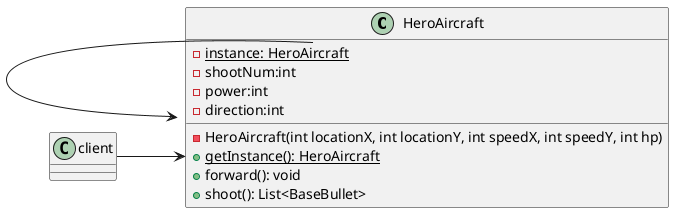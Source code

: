 @startuml
left to right direction
class HeroAircraft {
    - {static} instance: HeroAircraft
    - shootNum:int
    - power:int
    - direction:int
    - HeroAircraft(int locationX, int locationY, int speedX, int speedY, int hp)
    + {static} getInstance(): HeroAircraft
    + forward(): void
    + shoot(): List<BaseBullet>
}


client --> HeroAircraft::getInstance
HeroAircraft::instance --> HeroAircraft

@enduml

